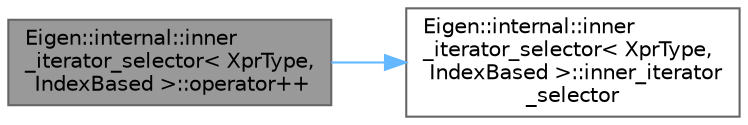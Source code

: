 digraph "Eigen::internal::inner_iterator_selector&lt; XprType, IndexBased &gt;::operator++"
{
 // LATEX_PDF_SIZE
  bgcolor="transparent";
  edge [fontname=Helvetica,fontsize=10,labelfontname=Helvetica,labelfontsize=10];
  node [fontname=Helvetica,fontsize=10,shape=box,height=0.2,width=0.4];
  rankdir="LR";
  Node1 [id="Node000001",label="Eigen::internal::inner\l_iterator_selector\< XprType,\l IndexBased \>::operator++",height=0.2,width=0.4,color="gray40", fillcolor="grey60", style="filled", fontcolor="black",tooltip=" "];
  Node1 -> Node2 [id="edge1_Node000001_Node000002",color="steelblue1",style="solid",tooltip=" "];
  Node2 [id="Node000002",label="Eigen::internal::inner\l_iterator_selector\< XprType,\l IndexBased \>::inner_iterator\l_selector",height=0.2,width=0.4,color="grey40", fillcolor="white", style="filled",URL="$class_eigen_1_1internal_1_1inner__iterator__selector_3_01_xpr_type_00_01_index_based_01_4.html#af77e170b977ca20a28ebf67f7225e234",tooltip=" "];
}
